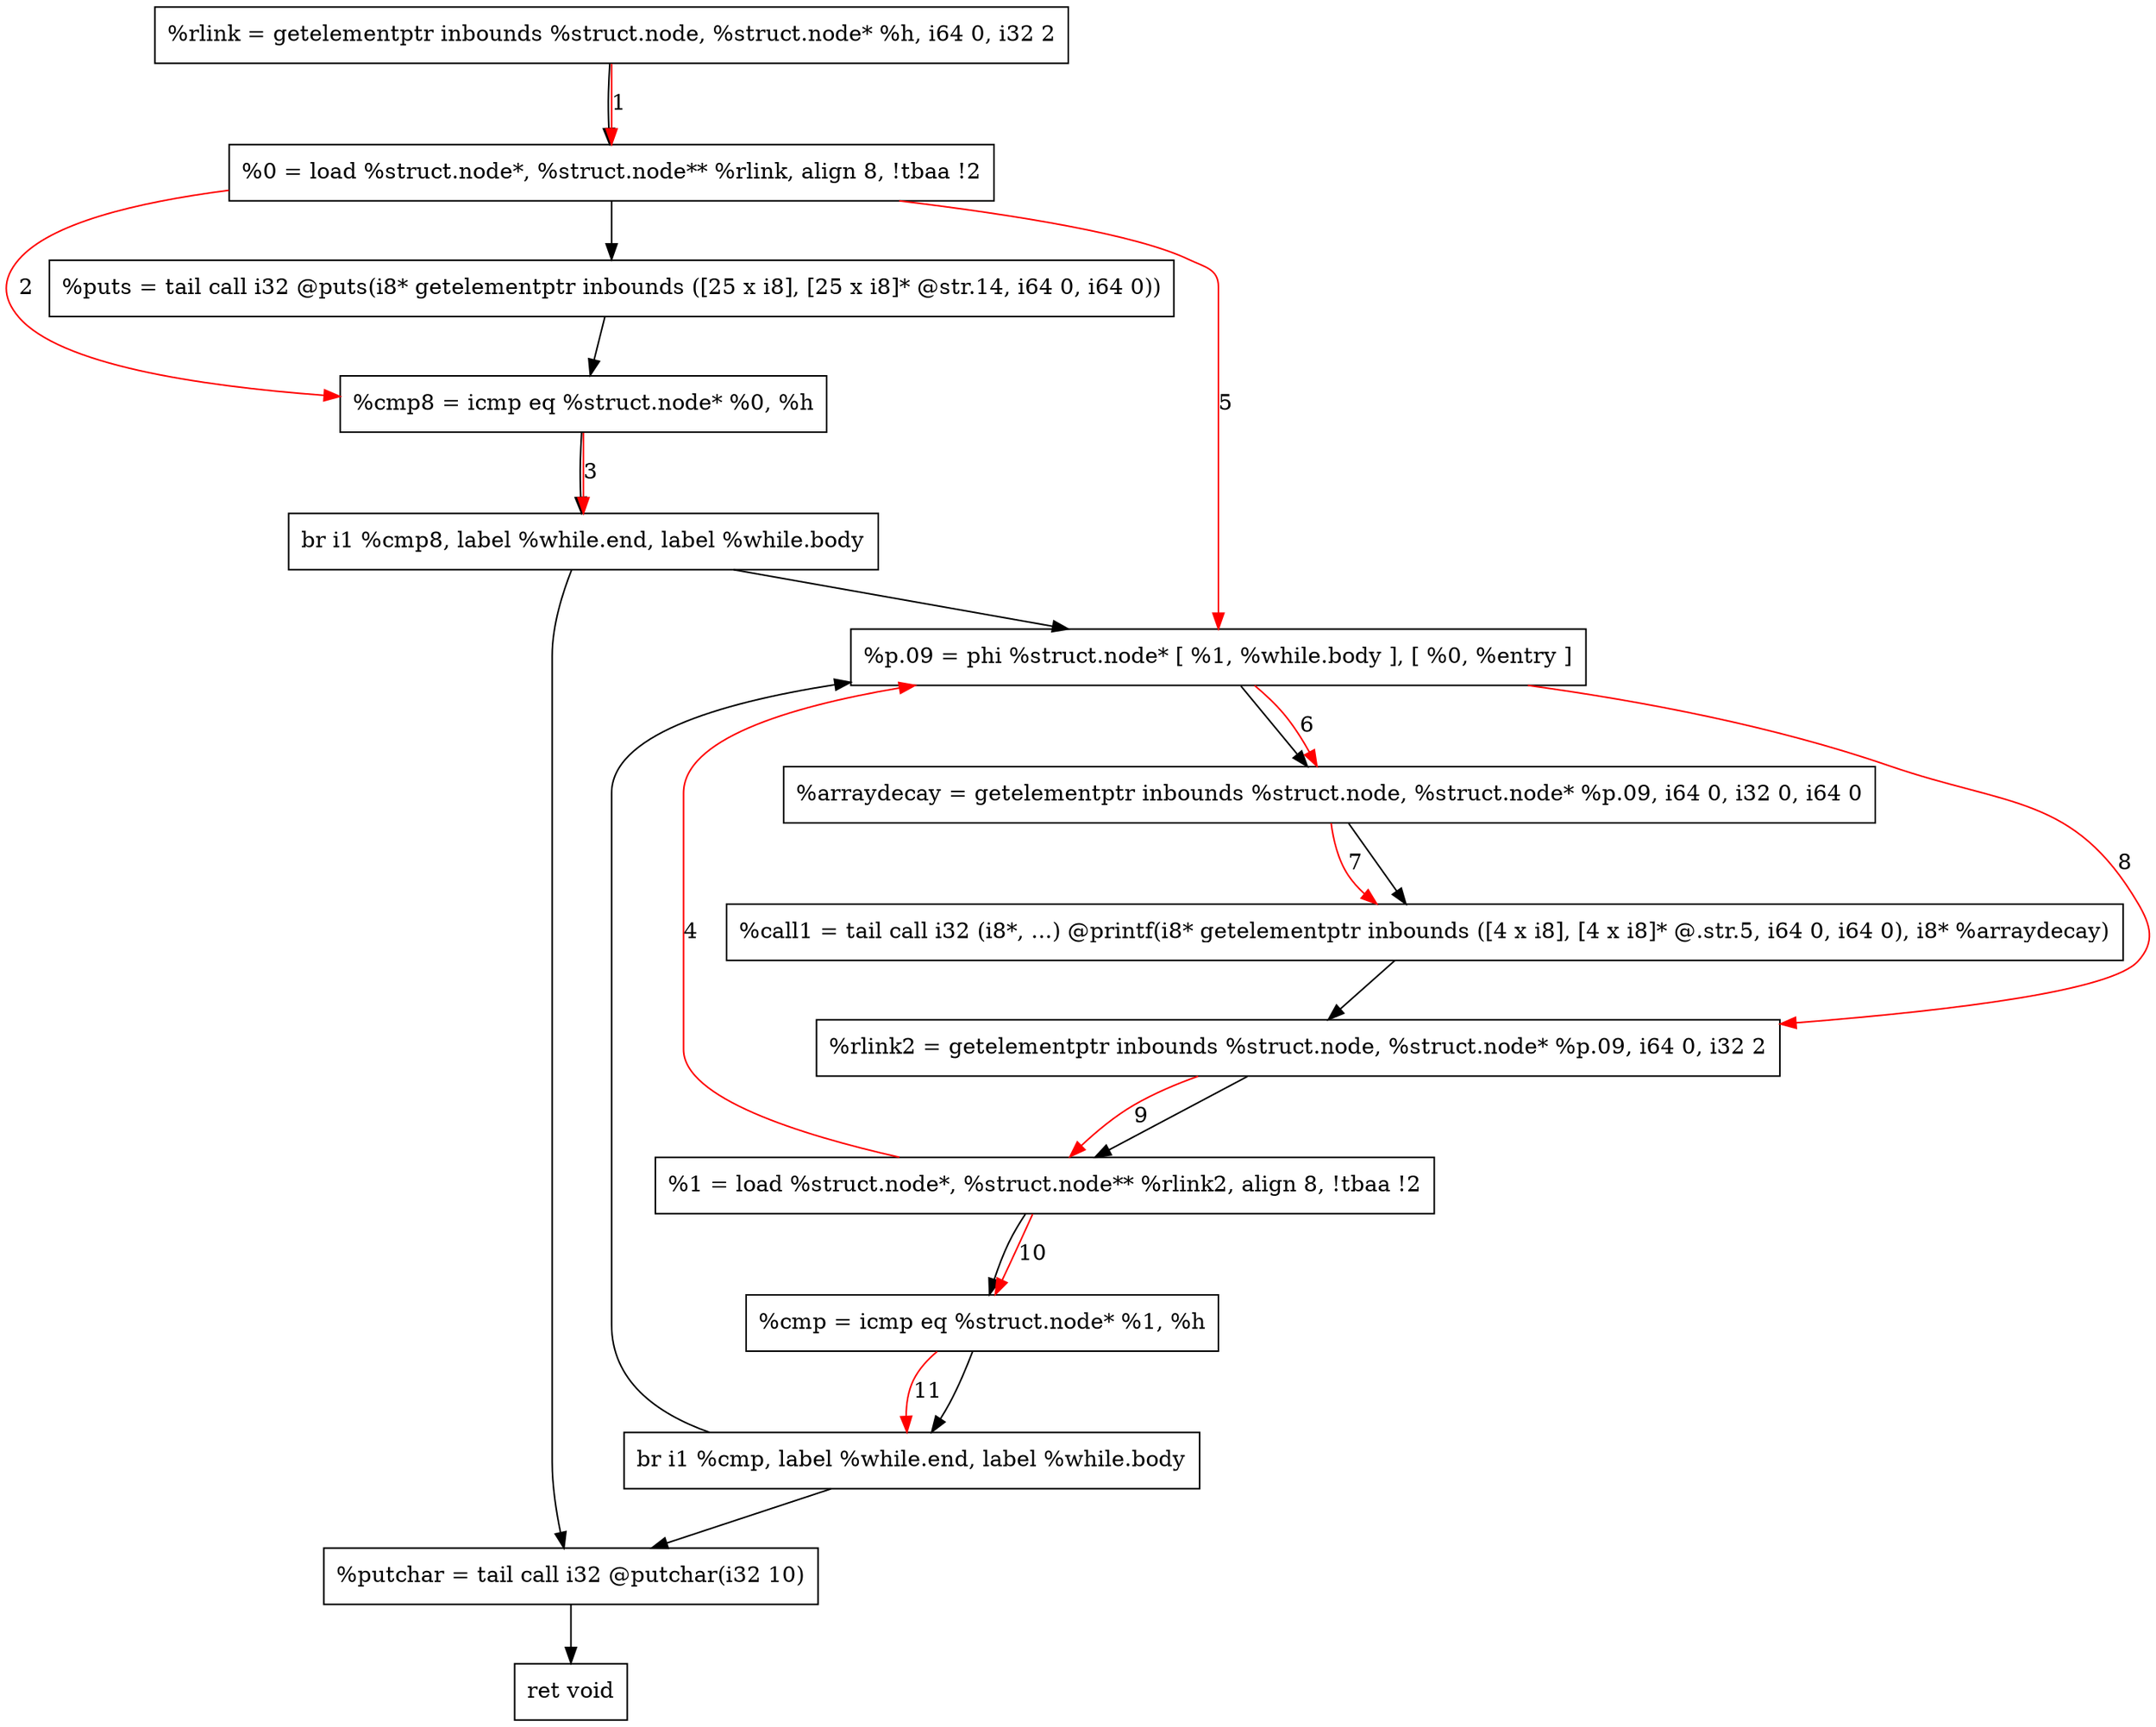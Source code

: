 digraph "CDFG for'print' function" {
	Node0x55bbff00b698[shape=record, label="  %rlink = getelementptr inbounds %struct.node, %struct.node* %h, i64 0, i32 2"]
	Node0x55bbff00b608[shape=record, label="  %0 = load %struct.node*, %struct.node** %rlink, align 8, !tbaa !2"]
	Node0x55bbff00b7e0[shape=record, label="  %puts = tail call i32 @puts(i8* getelementptr inbounds ([25 x i8], [25 x i8]* @str.14, i64 0, i64 0))"]
	Node0x55bbff00b8b0[shape=record, label="  %cmp8 = icmp eq %struct.node* %0, %h"]
	Node0x55bbff00bb18[shape=record, label="  br i1 %cmp8, label %while.end, label %while.body"]
	Node0x55bbff00bbd8[shape=record, label="  %p.09 = phi %struct.node* [ %1, %while.body ], [ %0, %entry ]"]
	Node0x55bbff00bcf0[shape=record, label="  %arraydecay = getelementptr inbounds %struct.node, %struct.node* %p.09, i64 0, i32 0, i64 0"]
	Node0x55bbff00be58[shape=record, label="  %call1 = tail call i32 (i8*, ...) @printf(i8* getelementptr inbounds ([4 x i8], [4 x i8]* @.str.5, i64 0, i64 0), i8* %arraydecay)"]
	Node0x55bbff00bf48[shape=record, label="  %rlink2 = getelementptr inbounds %struct.node, %struct.node* %p.09, i64 0, i32 2"]
	Node0x55bbff00ba88[shape=record, label="  %1 = load %struct.node*, %struct.node** %rlink2, align 8, !tbaa !2"]
	Node0x55bbff00c010[shape=record, label="  %cmp = icmp eq %struct.node* %1, %h"]
	Node0x55bbff00c098[shape=record, label="  br i1 %cmp, label %while.end, label %while.body"]
	Node0x55bbff00c1f0[shape=record, label="  %putchar = tail call i32 @putchar(i32 10)"]
	Node0x55bbff00bb90[shape=record, label="  ret void"]
	Node0x55bbff00b698 -> Node0x55bbff00b608
	Node0x55bbff00b608 -> Node0x55bbff00b7e0
	Node0x55bbff00b7e0 -> Node0x55bbff00b8b0
	Node0x55bbff00b8b0 -> Node0x55bbff00bb18
	Node0x55bbff00bb18 -> Node0x55bbff00c1f0
	Node0x55bbff00bb18 -> Node0x55bbff00bbd8
	Node0x55bbff00bbd8 -> Node0x55bbff00bcf0
	Node0x55bbff00bcf0 -> Node0x55bbff00be58
	Node0x55bbff00be58 -> Node0x55bbff00bf48
	Node0x55bbff00bf48 -> Node0x55bbff00ba88
	Node0x55bbff00ba88 -> Node0x55bbff00c010
	Node0x55bbff00c010 -> Node0x55bbff00c098
	Node0x55bbff00c098 -> Node0x55bbff00c1f0
	Node0x55bbff00c098 -> Node0x55bbff00bbd8
	Node0x55bbff00c1f0 -> Node0x55bbff00bb90
edge [color=red]
	Node0x55bbff00b698 -> Node0x55bbff00b608[label="1"]
	Node0x55bbff00b608 -> Node0x55bbff00b8b0[label="2"]
	Node0x55bbff00b8b0 -> Node0x55bbff00bb18[label="3"]
	Node0x55bbff00ba88 -> Node0x55bbff00bbd8[label="4"]
	Node0x55bbff00b608 -> Node0x55bbff00bbd8[label="5"]
	Node0x55bbff00bbd8 -> Node0x55bbff00bcf0[label="6"]
	Node0x55bbff00bcf0 -> Node0x55bbff00be58[label="7"]
	Node0x55bbff00bbd8 -> Node0x55bbff00bf48[label="8"]
	Node0x55bbff00bf48 -> Node0x55bbff00ba88[label="9"]
	Node0x55bbff00ba88 -> Node0x55bbff00c010[label="10"]
	Node0x55bbff00c010 -> Node0x55bbff00c098[label="11"]
}
